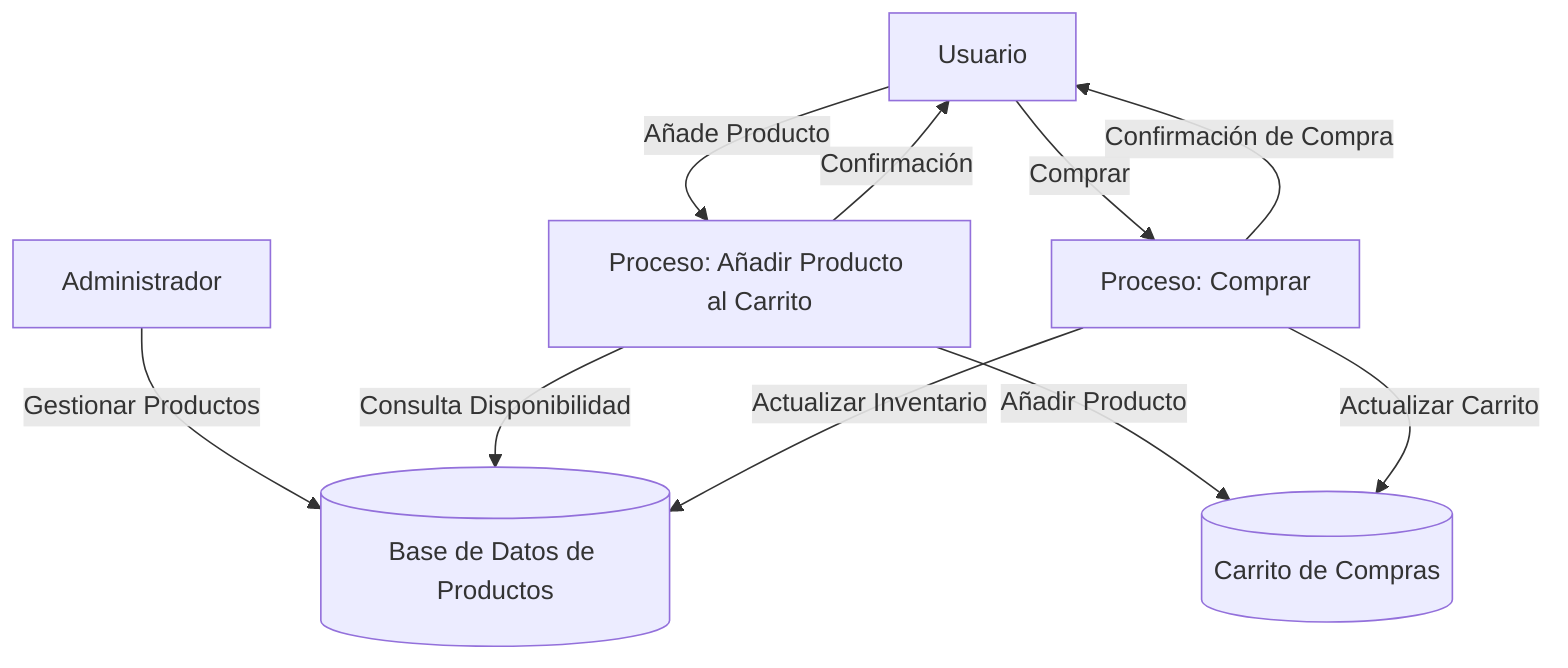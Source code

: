 graph TD
    %% Actores principales
    Usuario -->|Añade Producto| ProcesoAgregar[Proceso: Añadir Producto al Carrito]
    Usuario -->|Comprar| ProcesoComprar[Proceso: Comprar]
    Administrador -->|Gestionar Productos| BaseDatos[(Base de Datos de Productos)]

    %% Proceso Añadir Producto al Carrito
    ProcesoAgregar -->|Consulta Disponibilidad| BaseDatos
    ProcesoAgregar -->|Añadir Producto| Carrito[(Carrito de Compras)]
    ProcesoAgregar -->|Confirmación| Usuario

    %% Proceso Comprar Productos
    ProcesoComprar -->|Actualizar Carrito| Carrito
    ProcesoComprar -->|Actualizar Inventario| BaseDatos
    ProcesoComprar -->|Confirmación de Compra| Usuario